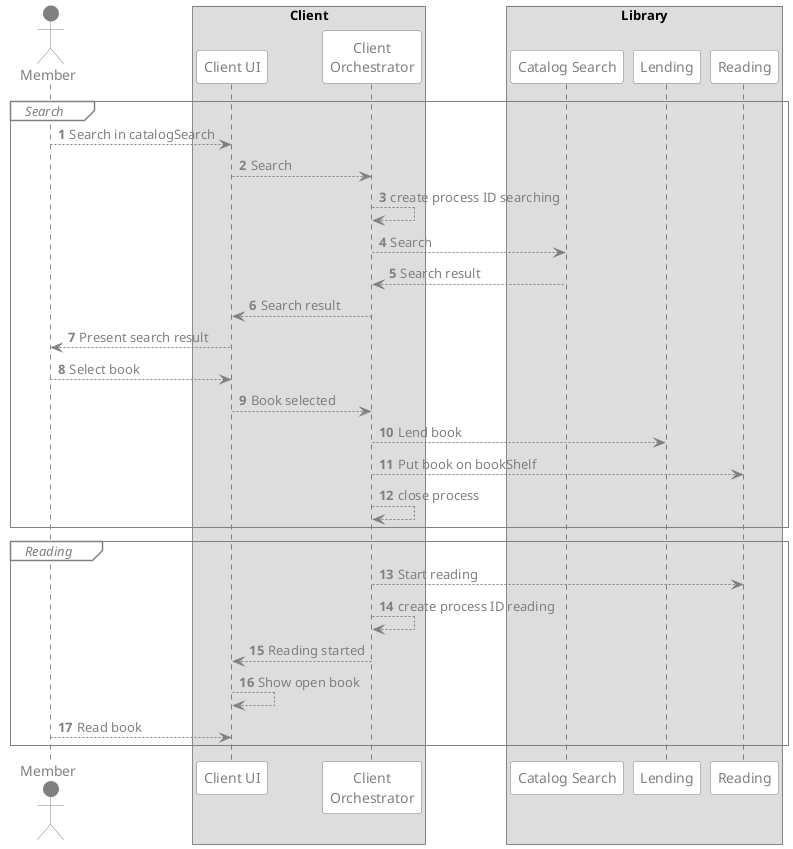 @startuml
'https://plantuml.com/sequence-diagram

autonumber
skinparam arrow {
    fontcolor grey
    color grey
}

skinparam participant {
    backgroundcolor white
    fontcolor grey
    bordercolor grey
}

skinparam actor {
    backgroundcolor grey
    fontcolor grey
    bordercolor grey
}

<style>
sequenceDiagram {
  group {
    FontStyle italic
    LineThickness 1
    LineColor grey
  }
  groupHeader {
    FontStyle italic
    FontColor grey
    BackGroundColor white
    LineColor grey
  }
}
</style>

actor "Member" as member

box Client
participant "Client UI" as clientUi
participant "Client\nOrchestrator" as clientOrchestrator

box Library
participant "Catalog Search" as catalogSearch
participant "Lending" as lending
participant "Reading" as reading

group Search
member --> clientUi : Search in catalogSearch
clientUi --> clientOrchestrator : Search
clientOrchestrator --> clientOrchestrator : create process ID searching
clientOrchestrator --> catalogSearch : Search

catalogSearch --> clientOrchestrator : Search result
clientOrchestrator --> clientUi : Search result
clientUi --> member : Present search result

member --> clientUi : Select book
clientUi --> clientOrchestrator : Book selected
clientOrchestrator --> lending : Lend book
clientOrchestrator --> reading : Put book on bookShelf
clientOrchestrator --> clientOrchestrator: close process
end group
group Reading
clientOrchestrator --> reading : Start reading
clientOrchestrator --> clientOrchestrator: create process ID reading
clientOrchestrator --> clientUi : Reading started
clientUi --> clientUi : Show open book
member --> clientUi : Read book
end group




@enduml
